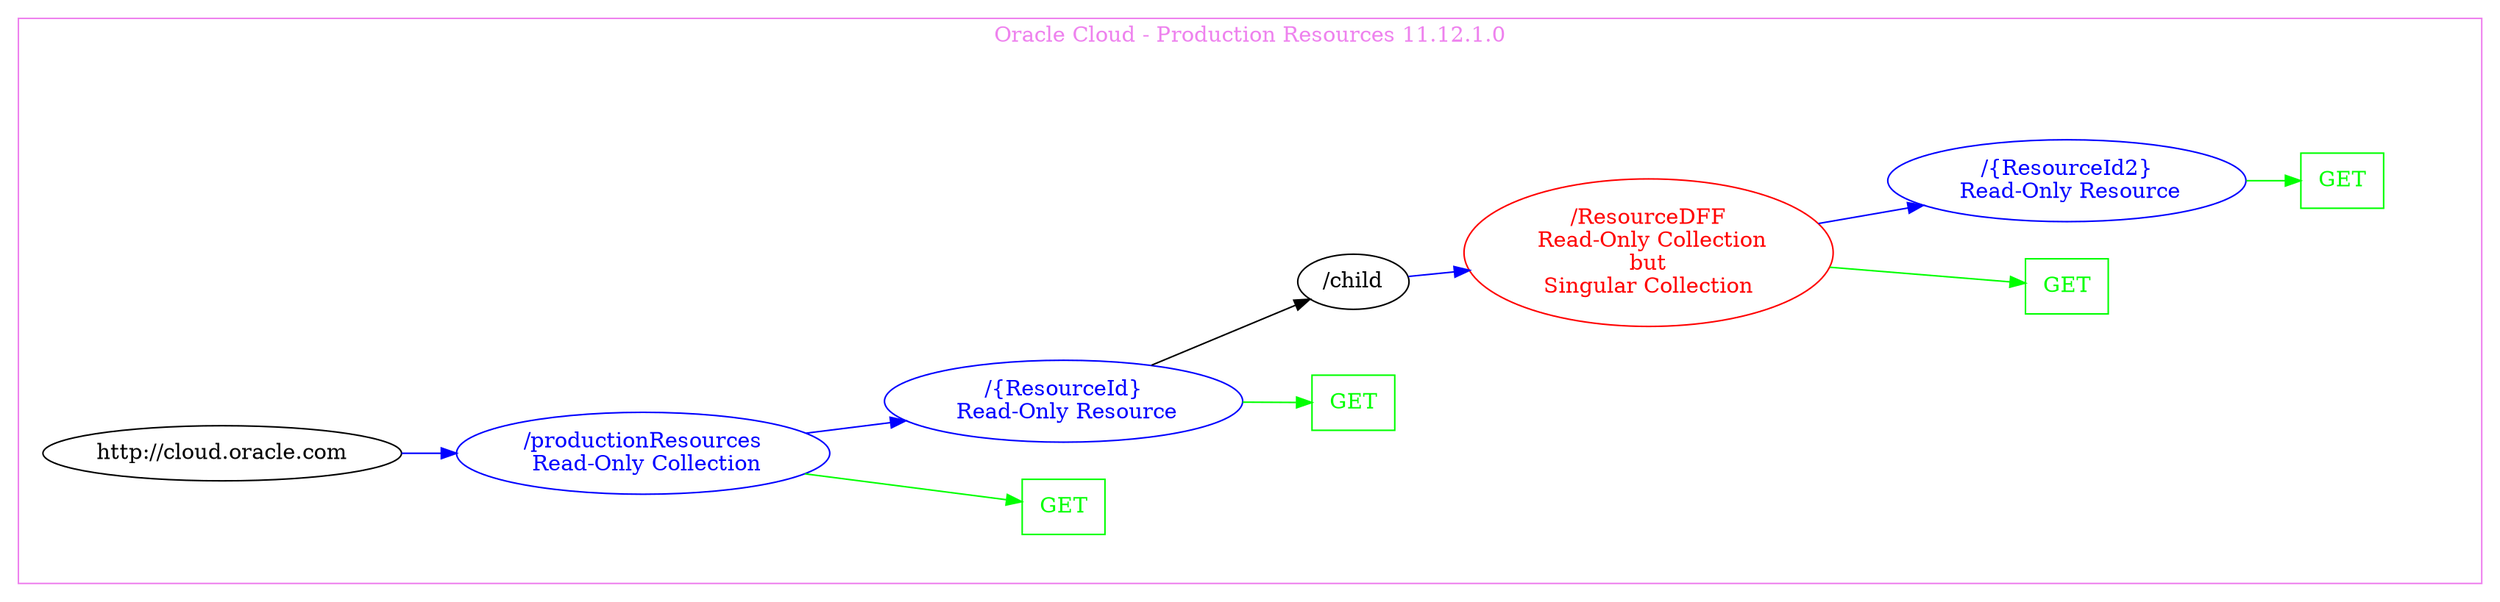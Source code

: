 digraph Cloud_Computing_REST_API {
rankdir="LR";
subgraph cluster_0 {
label="Oracle Cloud - Production Resources 11.12.1.0"
color=violet
fontcolor=violet
subgraph cluster_1 {
label=""
color=white
fontcolor=white
node1 [label="http://cloud.oracle.com", shape="ellipse", color="black", fontcolor="black"]
node1 -> node2 [color="blue", fontcolor="blue"]
subgraph cluster_2 {
label=""
color=white
fontcolor=white
node2 [label="/productionResources\n Read-Only Collection", shape="ellipse", color="blue", fontcolor="blue"]
node2 -> node3 [color="green", fontcolor="green"]
subgraph cluster_3 {
label=""
color=white
fontcolor=white
node3 [label="GET", shape="box", color="green", fontcolor="green"]
}
node2 -> node4 [color="blue", fontcolor="blue"]
subgraph cluster_4 {
label=""
color=white
fontcolor=white
node4 [label="/{ResourceId}\n Read-Only Resource", shape="ellipse", color="blue", fontcolor="blue"]
node4 -> node5 [color="green", fontcolor="green"]
subgraph cluster_5 {
label=""
color=white
fontcolor=white
node5 [label="GET", shape="box", color="green", fontcolor="green"]
}
node4 -> node6 [color="black", fontcolor="black"]
subgraph cluster_6 {
label=""
color=white
fontcolor=white
node6 [label="/child", shape="ellipse", color="black", fontcolor="black"]
node6 -> node7 [color="blue", fontcolor="blue"]
subgraph cluster_7 {
label=""
color=white
fontcolor=white
node7 [label="/ResourceDFF\n Read-Only Collection\nbut\nSingular Collection", shape="ellipse", color="red", fontcolor="red"]
node7 -> node8 [color="green", fontcolor="green"]
subgraph cluster_8 {
label=""
color=white
fontcolor=white
node8 [label="GET", shape="box", color="green", fontcolor="green"]
}
node7 -> node9 [color="blue", fontcolor="blue"]
subgraph cluster_9 {
label=""
color=white
fontcolor=white
node9 [label="/{ResourceId2}\n Read-Only Resource", shape="ellipse", color="blue", fontcolor="blue"]
node9 -> node10 [color="green", fontcolor="green"]
subgraph cluster_10 {
label=""
color=white
fontcolor=white
node10 [label="GET", shape="box", color="green", fontcolor="green"]
}
}
}
}
}
}
}
}
}
